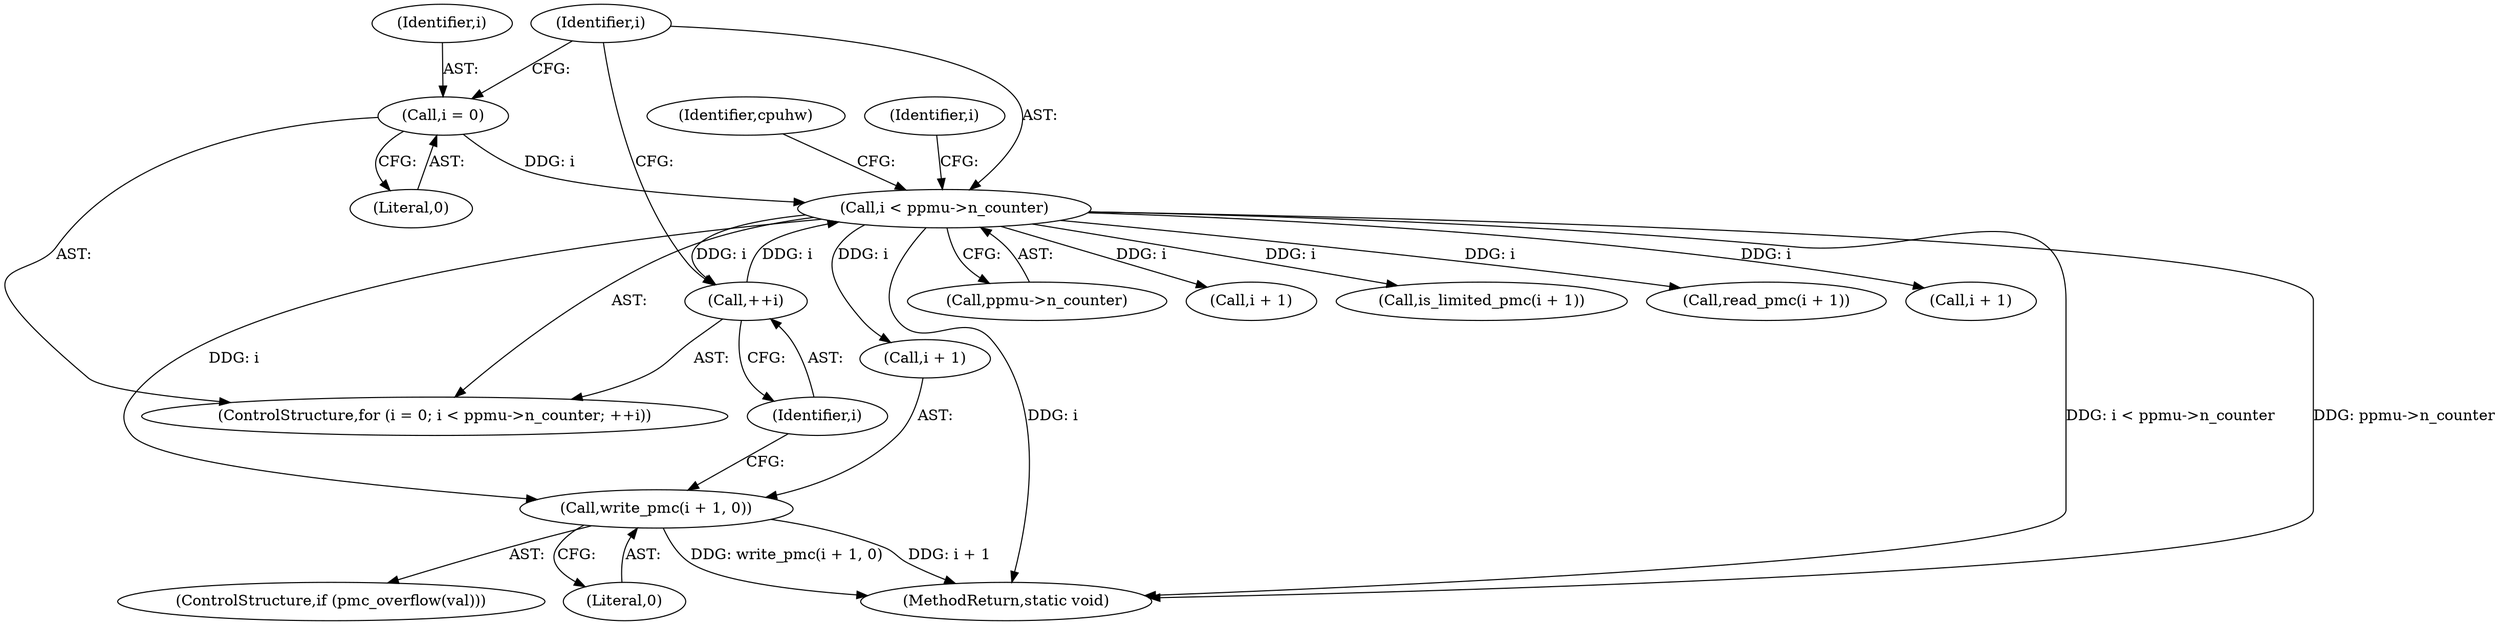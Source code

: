 digraph "0_linux_0837e3242c73566fc1c0196b4ec61779c25ffc93@API" {
"1000229" [label="(Call,write_pmc(i + 1, 0))"];
"1000206" [label="(Call,i < ppmu->n_counter)"];
"1000211" [label="(Call,++i)"];
"1000203" [label="(Call,i = 0)"];
"1000208" [label="(Call,ppmu->n_counter)"];
"1000206" [label="(Call,i < ppmu->n_counter)"];
"1000235" [label="(Identifier,cpuhw)"];
"1000226" [label="(ControlStructure,if (pmc_overflow(val)))"];
"1000212" [label="(Identifier,i)"];
"1000217" [label="(Identifier,i)"];
"1000203" [label="(Call,i = 0)"];
"1000223" [label="(Call,i + 1)"];
"1000205" [label="(Literal,0)"];
"1000215" [label="(Call,is_limited_pmc(i + 1))"];
"1000211" [label="(Call,++i)"];
"1000246" [label="(MethodReturn,static void)"];
"1000204" [label="(Identifier,i)"];
"1000233" [label="(Literal,0)"];
"1000230" [label="(Call,i + 1)"];
"1000222" [label="(Call,read_pmc(i + 1))"];
"1000207" [label="(Identifier,i)"];
"1000202" [label="(ControlStructure,for (i = 0; i < ppmu->n_counter; ++i))"];
"1000216" [label="(Call,i + 1)"];
"1000229" [label="(Call,write_pmc(i + 1, 0))"];
"1000229" -> "1000226"  [label="AST: "];
"1000229" -> "1000233"  [label="CFG: "];
"1000230" -> "1000229"  [label="AST: "];
"1000233" -> "1000229"  [label="AST: "];
"1000212" -> "1000229"  [label="CFG: "];
"1000229" -> "1000246"  [label="DDG: write_pmc(i + 1, 0)"];
"1000229" -> "1000246"  [label="DDG: i + 1"];
"1000206" -> "1000229"  [label="DDG: i"];
"1000206" -> "1000202"  [label="AST: "];
"1000206" -> "1000208"  [label="CFG: "];
"1000207" -> "1000206"  [label="AST: "];
"1000208" -> "1000206"  [label="AST: "];
"1000217" -> "1000206"  [label="CFG: "];
"1000235" -> "1000206"  [label="CFG: "];
"1000206" -> "1000246"  [label="DDG: i < ppmu->n_counter"];
"1000206" -> "1000246"  [label="DDG: ppmu->n_counter"];
"1000206" -> "1000246"  [label="DDG: i"];
"1000211" -> "1000206"  [label="DDG: i"];
"1000203" -> "1000206"  [label="DDG: i"];
"1000206" -> "1000211"  [label="DDG: i"];
"1000206" -> "1000215"  [label="DDG: i"];
"1000206" -> "1000216"  [label="DDG: i"];
"1000206" -> "1000222"  [label="DDG: i"];
"1000206" -> "1000223"  [label="DDG: i"];
"1000206" -> "1000230"  [label="DDG: i"];
"1000211" -> "1000202"  [label="AST: "];
"1000211" -> "1000212"  [label="CFG: "];
"1000212" -> "1000211"  [label="AST: "];
"1000207" -> "1000211"  [label="CFG: "];
"1000203" -> "1000202"  [label="AST: "];
"1000203" -> "1000205"  [label="CFG: "];
"1000204" -> "1000203"  [label="AST: "];
"1000205" -> "1000203"  [label="AST: "];
"1000207" -> "1000203"  [label="CFG: "];
}
